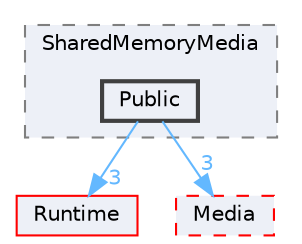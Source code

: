 digraph "Public"
{
 // INTERACTIVE_SVG=YES
 // LATEX_PDF_SIZE
  bgcolor="transparent";
  edge [fontname=Helvetica,fontsize=10,labelfontname=Helvetica,labelfontsize=10];
  node [fontname=Helvetica,fontsize=10,shape=box,height=0.2,width=0.4];
  compound=true
  subgraph clusterdir_767900a444334f384cd99b706ba512bf {
    graph [ bgcolor="#edf0f7", pencolor="grey50", label="SharedMemoryMedia", fontname=Helvetica,fontsize=10 style="filled,dashed", URL="dir_767900a444334f384cd99b706ba512bf.html",tooltip=""]
  dir_67c83e9ad3617c65e8519b591183ebb1 [label="Public", fillcolor="#edf0f7", color="grey25", style="filled,bold", URL="dir_67c83e9ad3617c65e8519b591183ebb1.html",tooltip=""];
  }
  dir_7536b172fbd480bfd146a1b1acd6856b [label="Runtime", fillcolor="#edf0f7", color="red", style="filled", URL="dir_7536b172fbd480bfd146a1b1acd6856b.html",tooltip=""];
  dir_e7545ee2be72abf41ff78291809f57ef [label="Media", fillcolor="#edf0f7", color="red", style="filled,dashed", URL="dir_e7545ee2be72abf41ff78291809f57ef.html",tooltip=""];
  dir_67c83e9ad3617c65e8519b591183ebb1->dir_7536b172fbd480bfd146a1b1acd6856b [headlabel="3", labeldistance=1.5 headhref="dir_000899_000984.html" href="dir_000899_000984.html" color="steelblue1" fontcolor="steelblue1"];
  dir_67c83e9ad3617c65e8519b591183ebb1->dir_e7545ee2be72abf41ff78291809f57ef [headlabel="3", labeldistance=1.5 headhref="dir_000899_000610.html" href="dir_000899_000610.html" color="steelblue1" fontcolor="steelblue1"];
}
